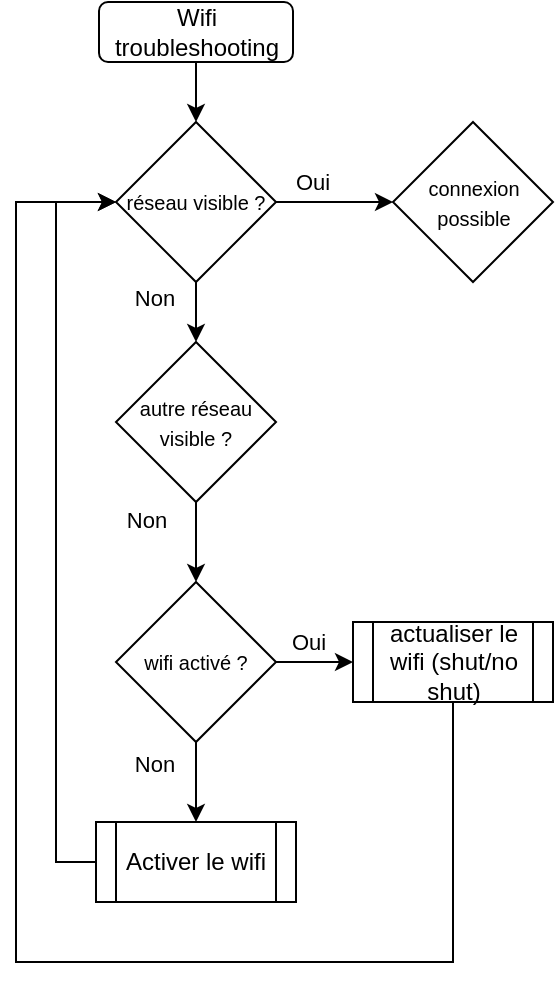 <mxfile version="24.4.3" type="github">
  <diagram id="C5RBs43oDa-KdzZeNtuy" name="Page-1">
    <mxGraphModel dx="968" dy="536" grid="1" gridSize="10" guides="1" tooltips="1" connect="1" arrows="1" fold="1" page="1" pageScale="1" pageWidth="827" pageHeight="1169" math="0" shadow="0">
      <root>
        <mxCell id="WIyWlLk6GJQsqaUBKTNV-0" />
        <mxCell id="WIyWlLk6GJQsqaUBKTNV-1" parent="WIyWlLk6GJQsqaUBKTNV-0" />
        <mxCell id="uP9sh8tn6COjkDFqzzyi-2" style="edgeStyle=orthogonalEdgeStyle;rounded=0;orthogonalLoop=1;jettySize=auto;html=1;exitX=0.5;exitY=1;exitDx=0;exitDy=0;entryX=0.5;entryY=0;entryDx=0;entryDy=0;" edge="1" parent="WIyWlLk6GJQsqaUBKTNV-1" source="uP9sh8tn6COjkDFqzzyi-0" target="uP9sh8tn6COjkDFqzzyi-7">
          <mxGeometry relative="1" as="geometry">
            <mxPoint x="138.5" y="100" as="targetPoint" />
          </mxGeometry>
        </mxCell>
        <mxCell id="uP9sh8tn6COjkDFqzzyi-0" value="Wifi troubleshooting" style="rounded=1;whiteSpace=wrap;html=1;" vertex="1" parent="WIyWlLk6GJQsqaUBKTNV-1">
          <mxGeometry x="91.5" y="40" width="97" height="30" as="geometry" />
        </mxCell>
        <mxCell id="uP9sh8tn6COjkDFqzzyi-4" style="edgeStyle=orthogonalEdgeStyle;rounded=0;orthogonalLoop=1;jettySize=auto;html=1;exitX=1;exitY=0.5;exitDx=0;exitDy=0;entryX=0;entryY=0.5;entryDx=0;entryDy=0;" edge="1" parent="WIyWlLk6GJQsqaUBKTNV-1" source="uP9sh8tn6COjkDFqzzyi-7" target="uP9sh8tn6COjkDFqzzyi-6">
          <mxGeometry relative="1" as="geometry">
            <mxPoint x="188.5" y="140" as="sourcePoint" />
            <mxPoint x="248.5" y="140" as="targetPoint" />
          </mxGeometry>
        </mxCell>
        <mxCell id="uP9sh8tn6COjkDFqzzyi-5" value="Oui" style="edgeLabel;html=1;align=center;verticalAlign=middle;resizable=0;points=[];" vertex="1" connectable="0" parent="uP9sh8tn6COjkDFqzzyi-4">
          <mxGeometry x="-0.387" y="1" relative="1" as="geometry">
            <mxPoint y="-9" as="offset" />
          </mxGeometry>
        </mxCell>
        <mxCell id="uP9sh8tn6COjkDFqzzyi-6" value="&lt;font style=&quot;font-size: 10px;&quot;&gt;connexion possible&lt;/font&gt;" style="rhombus;whiteSpace=wrap;html=1;" vertex="1" parent="WIyWlLk6GJQsqaUBKTNV-1">
          <mxGeometry x="238.5" y="100" width="80" height="80" as="geometry" />
        </mxCell>
        <mxCell id="uP9sh8tn6COjkDFqzzyi-9" style="edgeStyle=orthogonalEdgeStyle;rounded=0;orthogonalLoop=1;jettySize=auto;html=1;exitX=0.5;exitY=1;exitDx=0;exitDy=0;entryX=0.5;entryY=0;entryDx=0;entryDy=0;" edge="1" parent="WIyWlLk6GJQsqaUBKTNV-1" source="uP9sh8tn6COjkDFqzzyi-7" target="uP9sh8tn6COjkDFqzzyi-8">
          <mxGeometry relative="1" as="geometry" />
        </mxCell>
        <mxCell id="uP9sh8tn6COjkDFqzzyi-10" value="Non" style="edgeLabel;html=1;align=center;verticalAlign=middle;resizable=0;points=[];" vertex="1" connectable="0" parent="uP9sh8tn6COjkDFqzzyi-9">
          <mxGeometry x="-0.562" relative="1" as="geometry">
            <mxPoint x="-21" y="1" as="offset" />
          </mxGeometry>
        </mxCell>
        <mxCell id="uP9sh8tn6COjkDFqzzyi-7" value="&lt;font style=&quot;font-size: 10px;&quot;&gt;réseau visible ?&lt;/font&gt;" style="rhombus;whiteSpace=wrap;html=1;" vertex="1" parent="WIyWlLk6GJQsqaUBKTNV-1">
          <mxGeometry x="100" y="100" width="80" height="80" as="geometry" />
        </mxCell>
        <mxCell id="uP9sh8tn6COjkDFqzzyi-12" style="edgeStyle=orthogonalEdgeStyle;rounded=0;orthogonalLoop=1;jettySize=auto;html=1;exitX=0.5;exitY=1;exitDx=0;exitDy=0;entryX=0.5;entryY=0;entryDx=0;entryDy=0;" edge="1" parent="WIyWlLk6GJQsqaUBKTNV-1" source="uP9sh8tn6COjkDFqzzyi-8" target="uP9sh8tn6COjkDFqzzyi-11">
          <mxGeometry relative="1" as="geometry" />
        </mxCell>
        <mxCell id="uP9sh8tn6COjkDFqzzyi-8" value="&lt;font style=&quot;font-size: 10px;&quot;&gt;autre réseau visible ?&lt;/font&gt;" style="rhombus;whiteSpace=wrap;html=1;" vertex="1" parent="WIyWlLk6GJQsqaUBKTNV-1">
          <mxGeometry x="100" y="210" width="80" height="80" as="geometry" />
        </mxCell>
        <mxCell id="uP9sh8tn6COjkDFqzzyi-15" style="edgeStyle=orthogonalEdgeStyle;rounded=0;orthogonalLoop=1;jettySize=auto;html=1;exitX=0.5;exitY=1;exitDx=0;exitDy=0;entryX=0.5;entryY=0;entryDx=0;entryDy=0;" edge="1" parent="WIyWlLk6GJQsqaUBKTNV-1" source="uP9sh8tn6COjkDFqzzyi-11" target="uP9sh8tn6COjkDFqzzyi-14">
          <mxGeometry relative="1" as="geometry" />
        </mxCell>
        <mxCell id="uP9sh8tn6COjkDFqzzyi-16" value="Non" style="edgeLabel;html=1;align=center;verticalAlign=middle;resizable=0;points=[];" vertex="1" connectable="0" parent="uP9sh8tn6COjkDFqzzyi-15">
          <mxGeometry x="-0.324" y="-1" relative="1" as="geometry">
            <mxPoint x="-20" y="-3" as="offset" />
          </mxGeometry>
        </mxCell>
        <mxCell id="uP9sh8tn6COjkDFqzzyi-19" style="edgeStyle=orthogonalEdgeStyle;rounded=0;orthogonalLoop=1;jettySize=auto;html=1;exitX=1;exitY=0.5;exitDx=0;exitDy=0;entryX=0;entryY=0.5;entryDx=0;entryDy=0;" edge="1" parent="WIyWlLk6GJQsqaUBKTNV-1" source="uP9sh8tn6COjkDFqzzyi-11" target="uP9sh8tn6COjkDFqzzyi-18">
          <mxGeometry relative="1" as="geometry" />
        </mxCell>
        <mxCell id="uP9sh8tn6COjkDFqzzyi-20" value="Oui" style="edgeLabel;html=1;align=center;verticalAlign=middle;resizable=0;points=[];" vertex="1" connectable="0" parent="uP9sh8tn6COjkDFqzzyi-19">
          <mxGeometry x="-0.203" y="-1" relative="1" as="geometry">
            <mxPoint y="-11" as="offset" />
          </mxGeometry>
        </mxCell>
        <mxCell id="uP9sh8tn6COjkDFqzzyi-11" value="&lt;font style=&quot;font-size: 10px;&quot;&gt;wifi activé ?&lt;/font&gt;" style="rhombus;whiteSpace=wrap;html=1;" vertex="1" parent="WIyWlLk6GJQsqaUBKTNV-1">
          <mxGeometry x="100" y="330" width="80" height="80" as="geometry" />
        </mxCell>
        <mxCell id="uP9sh8tn6COjkDFqzzyi-13" value="Non" style="edgeLabel;html=1;align=center;verticalAlign=middle;resizable=0;points=[];" vertex="1" connectable="0" parent="WIyWlLk6GJQsqaUBKTNV-1">
          <mxGeometry x="108.5" y="189.997" as="geometry">
            <mxPoint x="6" y="109" as="offset" />
          </mxGeometry>
        </mxCell>
        <mxCell id="uP9sh8tn6COjkDFqzzyi-17" style="edgeStyle=orthogonalEdgeStyle;rounded=0;orthogonalLoop=1;jettySize=auto;html=1;exitX=0;exitY=0.5;exitDx=0;exitDy=0;entryX=0;entryY=0.5;entryDx=0;entryDy=0;" edge="1" parent="WIyWlLk6GJQsqaUBKTNV-1" source="uP9sh8tn6COjkDFqzzyi-14" target="uP9sh8tn6COjkDFqzzyi-7">
          <mxGeometry relative="1" as="geometry" />
        </mxCell>
        <mxCell id="uP9sh8tn6COjkDFqzzyi-14" value="Activer le wifi" style="shape=process;whiteSpace=wrap;html=1;backgroundOutline=1;" vertex="1" parent="WIyWlLk6GJQsqaUBKTNV-1">
          <mxGeometry x="90" y="450" width="100" height="40" as="geometry" />
        </mxCell>
        <mxCell id="uP9sh8tn6COjkDFqzzyi-21" style="edgeStyle=orthogonalEdgeStyle;rounded=0;orthogonalLoop=1;jettySize=auto;html=1;exitX=0.5;exitY=1;exitDx=0;exitDy=0;entryX=0;entryY=0.5;entryDx=0;entryDy=0;" edge="1" parent="WIyWlLk6GJQsqaUBKTNV-1" source="uP9sh8tn6COjkDFqzzyi-18" target="uP9sh8tn6COjkDFqzzyi-7">
          <mxGeometry relative="1" as="geometry">
            <Array as="points">
              <mxPoint x="269" y="520" />
              <mxPoint x="50" y="520" />
              <mxPoint x="50" y="140" />
            </Array>
          </mxGeometry>
        </mxCell>
        <mxCell id="uP9sh8tn6COjkDFqzzyi-18" value="actualiser le wifi (shut/no shut)" style="shape=process;whiteSpace=wrap;html=1;backgroundOutline=1;" vertex="1" parent="WIyWlLk6GJQsqaUBKTNV-1">
          <mxGeometry x="218.5" y="350" width="100" height="40" as="geometry" />
        </mxCell>
      </root>
    </mxGraphModel>
  </diagram>
</mxfile>
